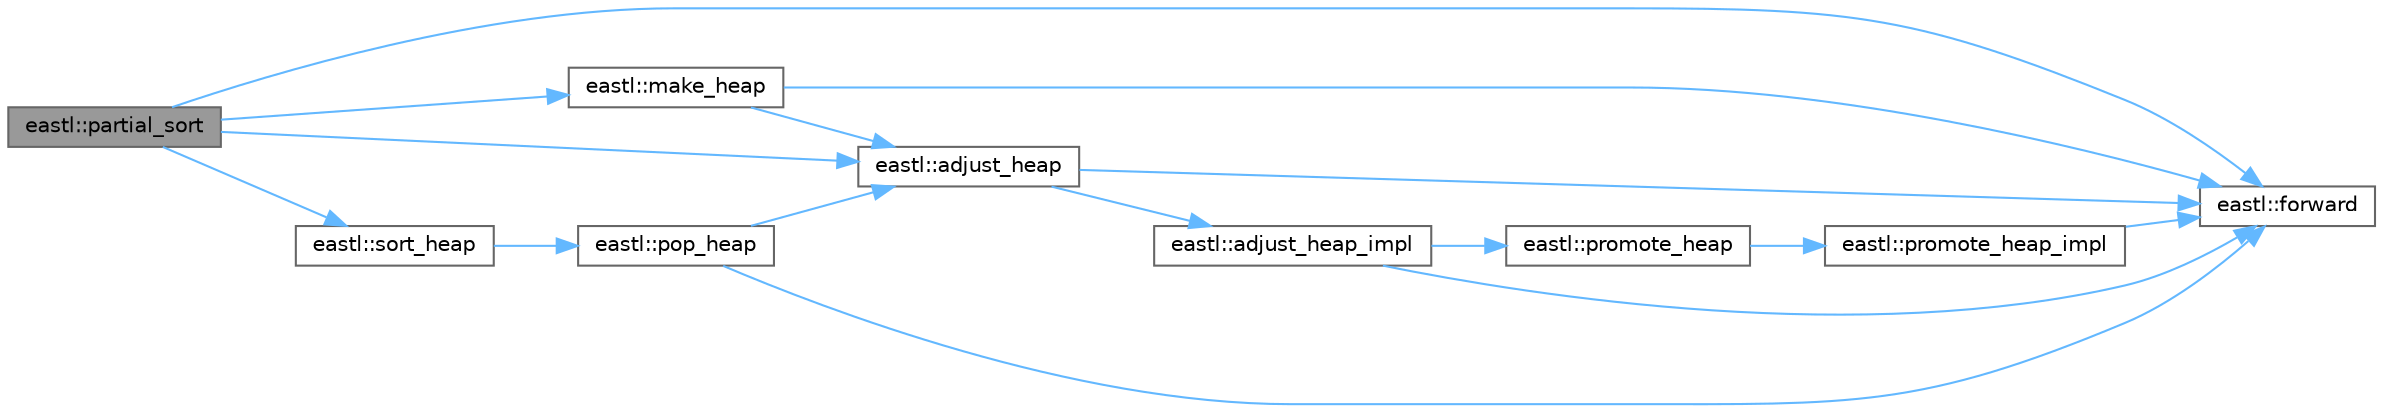 digraph "eastl::partial_sort"
{
 // LATEX_PDF_SIZE
  bgcolor="transparent";
  edge [fontname=Helvetica,fontsize=10,labelfontname=Helvetica,labelfontsize=10];
  node [fontname=Helvetica,fontsize=10,shape=box,height=0.2,width=0.4];
  rankdir="LR";
  Node1 [id="Node000001",label="eastl::partial_sort",height=0.2,width=0.4,color="gray40", fillcolor="grey60", style="filled", fontcolor="black",tooltip=" "];
  Node1 -> Node2 [id="edge16_Node000001_Node000002",color="steelblue1",style="solid",tooltip=" "];
  Node2 [id="Node000002",label="eastl::adjust_heap",height=0.2,width=0.4,color="grey40", fillcolor="white", style="filled",URL="$namespaceeastl.html#a99335227e3aec0cf68f0e7f7b61c4fb9",tooltip=" "];
  Node2 -> Node3 [id="edge17_Node000002_Node000003",color="steelblue1",style="solid",tooltip=" "];
  Node3 [id="Node000003",label="eastl::adjust_heap_impl",height=0.2,width=0.4,color="grey40", fillcolor="white", style="filled",URL="$namespaceeastl.html#a34ba5a42c264dbe437de9afda36c2110",tooltip=" "];
  Node3 -> Node4 [id="edge18_Node000003_Node000004",color="steelblue1",style="solid",tooltip=" "];
  Node4 [id="Node000004",label="eastl::forward",height=0.2,width=0.4,color="grey40", fillcolor="white", style="filled",URL="$namespaceeastl.html#a36662e86289d74a927ced4b51496fce5",tooltip=" "];
  Node3 -> Node5 [id="edge19_Node000003_Node000005",color="steelblue1",style="solid",tooltip=" "];
  Node5 [id="Node000005",label="eastl::promote_heap",height=0.2,width=0.4,color="grey40", fillcolor="white", style="filled",URL="$namespaceeastl.html#a88a378473358bbdbd07127c015164a99",tooltip=" "];
  Node5 -> Node6 [id="edge20_Node000005_Node000006",color="steelblue1",style="solid",tooltip=" "];
  Node6 [id="Node000006",label="eastl::promote_heap_impl",height=0.2,width=0.4,color="grey40", fillcolor="white", style="filled",URL="$namespaceeastl.html#a421db7f64babc404cfa1cbe489a6cec2",tooltip=" "];
  Node6 -> Node4 [id="edge21_Node000006_Node000004",color="steelblue1",style="solid",tooltip=" "];
  Node2 -> Node4 [id="edge22_Node000002_Node000004",color="steelblue1",style="solid",tooltip=" "];
  Node1 -> Node4 [id="edge23_Node000001_Node000004",color="steelblue1",style="solid",tooltip=" "];
  Node1 -> Node7 [id="edge24_Node000001_Node000007",color="steelblue1",style="solid",tooltip=" "];
  Node7 [id="Node000007",label="eastl::make_heap",height=0.2,width=0.4,color="grey40", fillcolor="white", style="filled",URL="$namespaceeastl.html#a9eecfc9b2a1a1fc776aafc401b593c83",tooltip=" "];
  Node7 -> Node2 [id="edge25_Node000007_Node000002",color="steelblue1",style="solid",tooltip=" "];
  Node7 -> Node4 [id="edge26_Node000007_Node000004",color="steelblue1",style="solid",tooltip=" "];
  Node1 -> Node8 [id="edge27_Node000001_Node000008",color="steelblue1",style="solid",tooltip=" "];
  Node8 [id="Node000008",label="eastl::sort_heap",height=0.2,width=0.4,color="grey40", fillcolor="white", style="filled",URL="$namespaceeastl.html#a54a481cebb4bba2a1aa7a733f5d68a20",tooltip=" "];
  Node8 -> Node9 [id="edge28_Node000008_Node000009",color="steelblue1",style="solid",tooltip=" "];
  Node9 [id="Node000009",label="eastl::pop_heap",height=0.2,width=0.4,color="grey40", fillcolor="white", style="filled",URL="$namespaceeastl.html#abd83f87c9c2f9097aad476dfd4bb3040",tooltip=" "];
  Node9 -> Node2 [id="edge29_Node000009_Node000002",color="steelblue1",style="solid",tooltip=" "];
  Node9 -> Node4 [id="edge30_Node000009_Node000004",color="steelblue1",style="solid",tooltip=" "];
}
